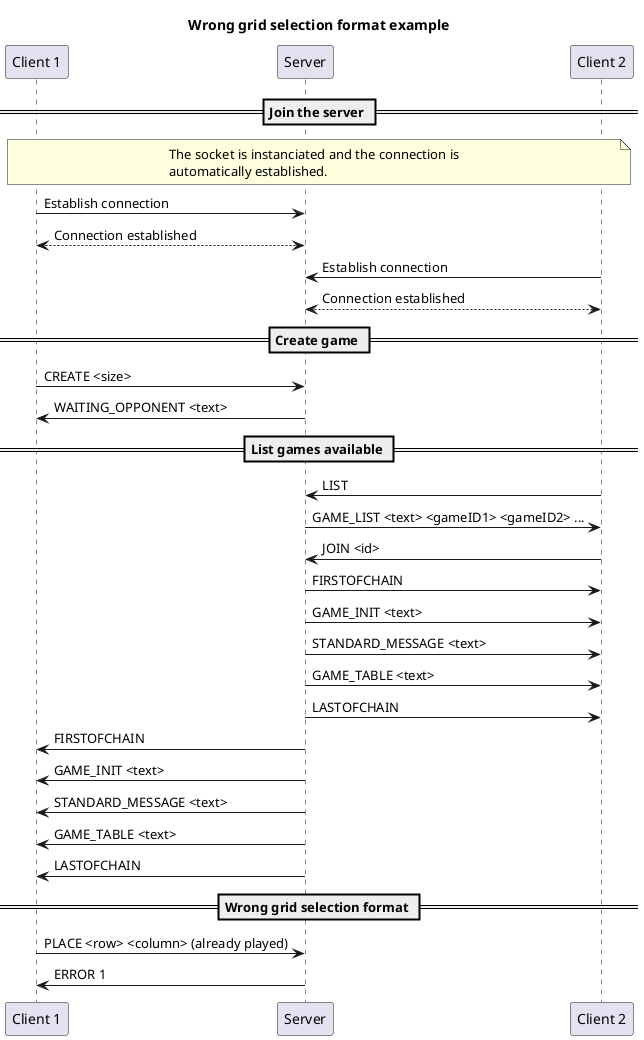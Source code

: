 @startuml

title "Wrong grid selection format example"

participant "Client 1" as c1
participant "Server" as s
participant "Client 2" as c2

== Join the server ==

note over c1, c2
The socket is instanciated and the connection is
automatically established.
end note

c1->s : Establish connection
c1<-->s : Connection established

c2->s : Establish connection
c2<-->s : Connection established


== Create game ==

c1->s: CREATE <size>
s->c1: WAITING_OPPONENT <text>

== List games available ==

c2->s: LIST
s->c2: GAME_LIST <text> <gameID1> <gameID2> ...

c2->s: JOIN <id>

s->c2: FIRSTOFCHAIN
s->c2: GAME_INIT <text>
s->c2: STANDARD_MESSAGE <text>
s->c2: GAME_TABLE <text>
s->c2: LASTOFCHAIN

s->c1: FIRSTOFCHAIN
s->c1: GAME_INIT <text>
s->c1: STANDARD_MESSAGE <text>
s->c1: GAME_TABLE <text>
s->c1: LASTOFCHAIN
== Wrong grid selection format ==
c1->s: PLACE <row> <column> (already played)
s->c1: ERROR 1


@enduml
